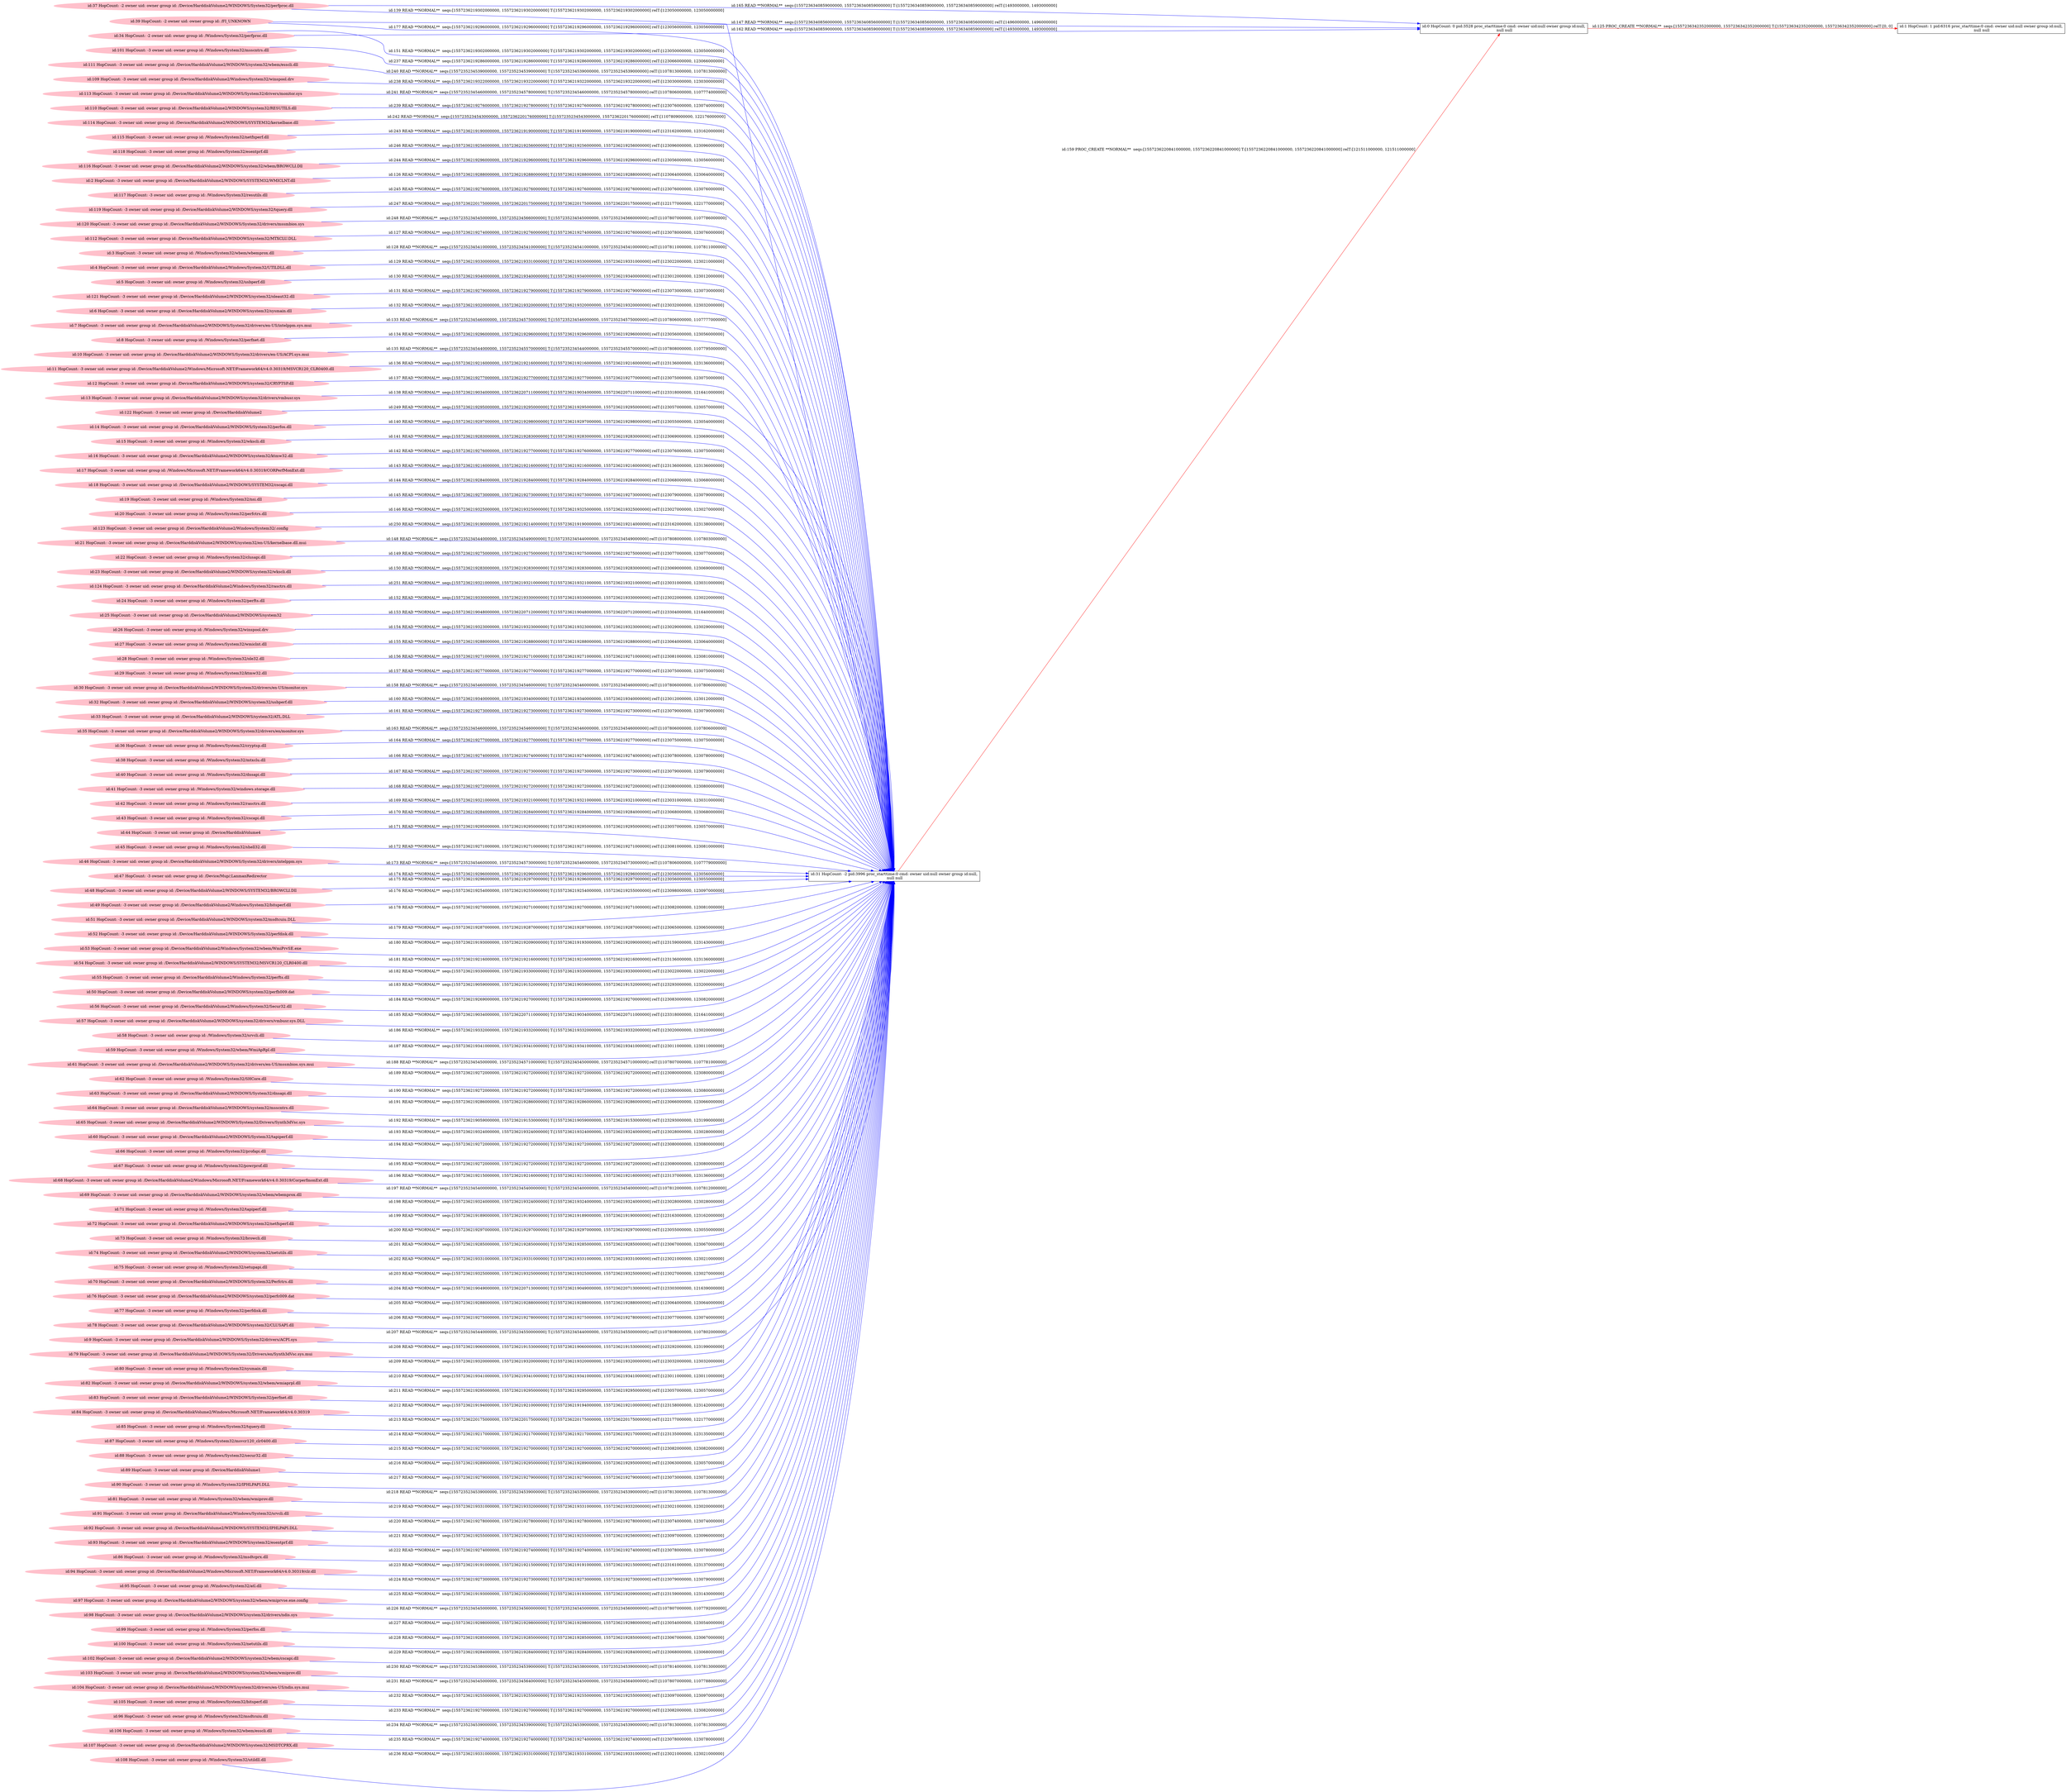 digraph  {
rankdir=LR
"0"[color=black,label="id:0 HopCount: 0 pid:3528 proc_starttime:0 cmd: owner uid:null owner group id:null,\n null null", shape=box,style=solid];
"1"[color=black,label="id:1 HopCount: 1 pid:6316 proc_starttime:0 cmd: owner uid:null owner group id:null,\n null null", shape=box,style=solid];
"0" -> "1" [id=125,__obj="PROC_CREATE"color=red,label="id:125 PROC_CREATE **NORMAL**  seqs:[1557236342352000000, 1557236342352000000] T:[1557236342352000000, 1557236342352000000] relT:[0, 0]",style=solid];
"2"[color=pink,label="id:2 HopCount: -3 owner uid: owner group id: /Device/HarddiskVolume2/WINDOWS/SYSTEM32/WMICLNT.dll ", shape=oval,style=filled];
"31"[color=black,label="id:31 HopCount: -2 pid:3996 proc_starttime:0 cmd: owner uid:null owner group id:null,\n null null", shape=box,style=solid];
"2" -> "31" [id=126,__obj="READ"color=blue,label="id:126 READ **NORMAL**  seqs:[1557236219288000000, 1557236219288000000] T:[1557236219288000000, 1557236219288000000] relT:[123064000000, 123064000000]",style=solid];
"112"[color=pink,label="id:112 HopCount: -3 owner uid: owner group id: /Device/HarddiskVolume2/WINDOWS/system32/MTXCLU.DLL ", shape=oval,style=filled];
"112" -> "31" [id=127,__obj="READ"color=blue,label="id:127 READ **NORMAL**  seqs:[1557236219274000000, 1557236219276000000] T:[1557236219274000000, 1557236219276000000] relT:[123078000000, 123076000000]",style=solid];
"3"[color=pink,label="id:3 HopCount: -3 owner uid: owner group id: /Windows/System32/wbem/wbemprox.dll ", shape=oval,style=filled];
"3" -> "31" [id=128,__obj="READ"color=blue,label="id:128 READ **NORMAL**  seqs:[1557235234541000000, 1557235234541000000] T:[1557235234541000000, 1557235234541000000] relT:[1107811000000, 1107811000000]",style=solid];
"4"[color=pink,label="id:4 HopCount: -3 owner uid: owner group id: /Device/HarddiskVolume2/Windows/System32/UTILDLL.dll ", shape=oval,style=filled];
"4" -> "31" [id=129,__obj="READ"color=blue,label="id:129 READ **NORMAL**  seqs:[1557236219330000000, 1557236219331000000] T:[1557236219330000000, 1557236219331000000] relT:[123022000000, 123021000000]",style=solid];
"5"[color=pink,label="id:5 HopCount: -3 owner uid: owner group id: /Windows/System32/usbperf.dll ", shape=oval,style=filled];
"5" -> "31" [id=130,__obj="READ"color=blue,label="id:130 READ **NORMAL**  seqs:[1557236219340000000, 1557236219340000000] T:[1557236219340000000, 1557236219340000000] relT:[123012000000, 123012000000]",style=solid];
"121"[color=pink,label="id:121 HopCount: -3 owner uid: owner group id: /Device/HarddiskVolume2/WINDOWS/system32/oleaut32.dll ", shape=oval,style=filled];
"121" -> "31" [id=131,__obj="READ"color=blue,label="id:131 READ **NORMAL**  seqs:[1557236219279000000, 1557236219279000000] T:[1557236219279000000, 1557236219279000000] relT:[123073000000, 123073000000]",style=solid];
"6"[color=pink,label="id:6 HopCount: -3 owner uid: owner group id: /Device/HarddiskVolume2/WINDOWS/system32/sysmain.dll ", shape=oval,style=filled];
"6" -> "31" [id=132,__obj="READ"color=blue,label="id:132 READ **NORMAL**  seqs:[1557236219320000000, 1557236219320000000] T:[1557236219320000000, 1557236219320000000] relT:[123032000000, 123032000000]",style=solid];
"7"[color=pink,label="id:7 HopCount: -3 owner uid: owner group id: /Device/HarddiskVolume2/WINDOWS/System32/drivers/en-US/intelppm.sys.mui ", shape=oval,style=filled];
"7" -> "31" [id=133,__obj="READ"color=blue,label="id:133 READ **NORMAL**  seqs:[1557235234546000000, 1557235234575000000] T:[1557235234546000000, 1557235234575000000] relT:[1107806000000, 1107777000000]",style=solid];
"8"[color=pink,label="id:8 HopCount: -3 owner uid: owner group id: /Windows/System32/perfnet.dll ", shape=oval,style=filled];
"8" -> "31" [id=134,__obj="READ"color=blue,label="id:134 READ **NORMAL**  seqs:[1557236219296000000, 1557236219296000000] T:[1557236219296000000, 1557236219296000000] relT:[123056000000, 123056000000]",style=solid];
"10"[color=pink,label="id:10 HopCount: -3 owner uid: owner group id: /Device/HarddiskVolume2/WINDOWS/System32/drivers/en-US/ACPI.sys.mui ", shape=oval,style=filled];
"10" -> "31" [id=135,__obj="READ"color=blue,label="id:135 READ **NORMAL**  seqs:[1557235234544000000, 1557235234557000000] T:[1557235234544000000, 1557235234557000000] relT:[1107808000000, 1107795000000]",style=solid];
"11"[color=pink,label="id:11 HopCount: -3 owner uid: owner group id: /Device/HarddiskVolume2/Windows/Microsoft.NET/Framework64/v4.0.30319/MSVCR120_CLR0400.dll ", shape=oval,style=filled];
"11" -> "31" [id=136,__obj="READ"color=blue,label="id:136 READ **NORMAL**  seqs:[1557236219216000000, 1557236219216000000] T:[1557236219216000000, 1557236219216000000] relT:[123136000000, 123136000000]",style=solid];
"12"[color=pink,label="id:12 HopCount: -3 owner uid: owner group id: /Device/HarddiskVolume2/WINDOWS/system32/CRYPTSP.dll ", shape=oval,style=filled];
"12" -> "31" [id=137,__obj="READ"color=blue,label="id:137 READ **NORMAL**  seqs:[1557236219277000000, 1557236219277000000] T:[1557236219277000000, 1557236219277000000] relT:[123075000000, 123075000000]",style=solid];
"13"[color=pink,label="id:13 HopCount: -3 owner uid: owner group id: /Device/HarddiskVolume2/WINDOWS/system32/drivers/vmbusr.sys ", shape=oval,style=filled];
"13" -> "31" [id=138,__obj="READ"color=blue,label="id:138 READ **NORMAL**  seqs:[1557236219034000000, 1557236220711000000] T:[1557236219034000000, 1557236220711000000] relT:[123318000000, 121641000000]",style=solid];
"37"[color=pink,label="id:37 HopCount: -2 owner uid: owner group id: /Device/HarddiskVolume2/WINDOWS/System32/perfproc.dll ", shape=oval,style=filled];
"37" -> "31" [id=139,__obj="READ"color=blue,label="id:139 READ **NORMAL**  seqs:[1557236219302000000, 1557236219302000000] T:[1557236219302000000, 1557236219302000000] relT:[123050000000, 123050000000]",style=solid];
"14"[color=pink,label="id:14 HopCount: -3 owner uid: owner group id: /Device/HarddiskVolume2/WINDOWS/System32/perfos.dll ", shape=oval,style=filled];
"14" -> "31" [id=140,__obj="READ"color=blue,label="id:140 READ **NORMAL**  seqs:[1557236219297000000, 1557236219298000000] T:[1557236219297000000, 1557236219298000000] relT:[123055000000, 123054000000]",style=solid];
"15"[color=pink,label="id:15 HopCount: -3 owner uid: owner group id: /Windows/System32/wkscli.dll ", shape=oval,style=filled];
"15" -> "31" [id=141,__obj="READ"color=blue,label="id:141 READ **NORMAL**  seqs:[1557236219283000000, 1557236219283000000] T:[1557236219283000000, 1557236219283000000] relT:[123069000000, 123069000000]",style=solid];
"16"[color=pink,label="id:16 HopCount: -3 owner uid: owner group id: /Device/HarddiskVolume2/WINDOWS/system32/ktmw32.dll ", shape=oval,style=filled];
"16" -> "31" [id=142,__obj="READ"color=blue,label="id:142 READ **NORMAL**  seqs:[1557236219276000000, 1557236219277000000] T:[1557236219276000000, 1557236219277000000] relT:[123076000000, 123075000000]",style=solid];
"17"[color=pink,label="id:17 HopCount: -3 owner uid: owner group id: /Windows/Microsoft.NET/Framework64/v4.0.30319/CORPerfMonExt.dll ", shape=oval,style=filled];
"17" -> "31" [id=143,__obj="READ"color=blue,label="id:143 READ **NORMAL**  seqs:[1557236219216000000, 1557236219216000000] T:[1557236219216000000, 1557236219216000000] relT:[123136000000, 123136000000]",style=solid];
"18"[color=pink,label="id:18 HopCount: -3 owner uid: owner group id: /Device/HarddiskVolume2/WINDOWS/SYSTEM32/cscapi.dll ", shape=oval,style=filled];
"18" -> "31" [id=144,__obj="READ"color=blue,label="id:144 READ **NORMAL**  seqs:[1557236219284000000, 1557236219284000000] T:[1557236219284000000, 1557236219284000000] relT:[123068000000, 123068000000]",style=solid];
"19"[color=pink,label="id:19 HopCount: -3 owner uid: owner group id: /Windows/System32/nsi.dll ", shape=oval,style=filled];
"19" -> "31" [id=145,__obj="READ"color=blue,label="id:145 READ **NORMAL**  seqs:[1557236219273000000, 1557236219273000000] T:[1557236219273000000, 1557236219273000000] relT:[123079000000, 123079000000]",style=solid];
"20"[color=pink,label="id:20 HopCount: -3 owner uid: owner group id: /Windows/System32/perfctrs.dll ", shape=oval,style=filled];
"20" -> "31" [id=146,__obj="READ"color=blue,label="id:146 READ **NORMAL**  seqs:[1557236219325000000, 1557236219325000000] T:[1557236219325000000, 1557236219325000000] relT:[123027000000, 123027000000]",style=solid];
"39"[color=pink,label="id:39 HopCount: -2 owner uid: owner group id: /FI_UNKNOWN ", shape=oval,style=filled];
"39" -> "0" [id=147,__obj="READ"color=blue,label="id:147 READ **NORMAL**  seqs:[1557236340856000000, 1557236340856000000] T:[1557236340856000000, 1557236340856000000] relT:[1496000000, 1496000000]",style=solid];
"21"[color=pink,label="id:21 HopCount: -3 owner uid: owner group id: /Device/HarddiskVolume2/WINDOWS/system32/en-US/kernelbase.dll.mui ", shape=oval,style=filled];
"21" -> "31" [id=148,__obj="READ"color=blue,label="id:148 READ **NORMAL**  seqs:[1557235234544000000, 1557235234549000000] T:[1557235234544000000, 1557235234549000000] relT:[1107808000000, 1107803000000]",style=solid];
"22"[color=pink,label="id:22 HopCount: -3 owner uid: owner group id: /Windows/System32/clusapi.dll ", shape=oval,style=filled];
"22" -> "31" [id=149,__obj="READ"color=blue,label="id:149 READ **NORMAL**  seqs:[1557236219275000000, 1557236219275000000] T:[1557236219275000000, 1557236219275000000] relT:[123077000000, 123077000000]",style=solid];
"23"[color=pink,label="id:23 HopCount: -3 owner uid: owner group id: /Device/HarddiskVolume2/WINDOWS/system32/wkscli.dll ", shape=oval,style=filled];
"23" -> "31" [id=150,__obj="READ"color=blue,label="id:150 READ **NORMAL**  seqs:[1557236219283000000, 1557236219283000000] T:[1557236219283000000, 1557236219283000000] relT:[123069000000, 123069000000]",style=solid];
"34"[color=pink,label="id:34 HopCount: -2 owner uid: owner group id: /Windows/System32/perfproc.dll ", shape=oval,style=filled];
"34" -> "31" [id=151,__obj="READ"color=blue,label="id:151 READ **NORMAL**  seqs:[1557236219302000000, 1557236219302000000] T:[1557236219302000000, 1557236219302000000] relT:[123050000000, 123050000000]",style=solid];
"24"[color=pink,label="id:24 HopCount: -3 owner uid: owner group id: /Windows/System32/perfts.dll ", shape=oval,style=filled];
"24" -> "31" [id=152,__obj="READ"color=blue,label="id:152 READ **NORMAL**  seqs:[1557236219330000000, 1557236219330000000] T:[1557236219330000000, 1557236219330000000] relT:[123022000000, 123022000000]",style=solid];
"25"[color=pink,label="id:25 HopCount: -3 owner uid: owner group id: /Device/HarddiskVolume2/WINDOWS/system32 ", shape=oval,style=filled];
"25" -> "31" [id=153,__obj="READ"color=blue,label="id:153 READ **NORMAL**  seqs:[1557236219048000000, 1557236220712000000] T:[1557236219048000000, 1557236220712000000] relT:[123304000000, 121640000000]",style=solid];
"26"[color=pink,label="id:26 HopCount: -3 owner uid: owner group id: /Windows/System32/winspool.drv ", shape=oval,style=filled];
"26" -> "31" [id=154,__obj="READ"color=blue,label="id:154 READ **NORMAL**  seqs:[1557236219323000000, 1557236219323000000] T:[1557236219323000000, 1557236219323000000] relT:[123029000000, 123029000000]",style=solid];
"27"[color=pink,label="id:27 HopCount: -3 owner uid: owner group id: /Windows/System32/wmiclnt.dll ", shape=oval,style=filled];
"27" -> "31" [id=155,__obj="READ"color=blue,label="id:155 READ **NORMAL**  seqs:[1557236219288000000, 1557236219288000000] T:[1557236219288000000, 1557236219288000000] relT:[123064000000, 123064000000]",style=solid];
"28"[color=pink,label="id:28 HopCount: -3 owner uid: owner group id: /Windows/System32/ole32.dll ", shape=oval,style=filled];
"28" -> "31" [id=156,__obj="READ"color=blue,label="id:156 READ **NORMAL**  seqs:[1557236219271000000, 1557236219271000000] T:[1557236219271000000, 1557236219271000000] relT:[123081000000, 123081000000]",style=solid];
"29"[color=pink,label="id:29 HopCount: -3 owner uid: owner group id: /Windows/System32/ktmw32.dll ", shape=oval,style=filled];
"29" -> "31" [id=157,__obj="READ"color=blue,label="id:157 READ **NORMAL**  seqs:[1557236219277000000, 1557236219277000000] T:[1557236219277000000, 1557236219277000000] relT:[123075000000, 123075000000]",style=solid];
"30"[color=pink,label="id:30 HopCount: -3 owner uid: owner group id: /Device/HarddiskVolume2/WINDOWS/System32/drivers/en-US/monitor.sys ", shape=oval,style=filled];
"30" -> "31" [id=158,__obj="READ"color=blue,label="id:158 READ **NORMAL**  seqs:[1557235234546000000, 1557235234546000000] T:[1557235234546000000, 1557235234546000000] relT:[1107806000000, 1107806000000]",style=solid];
"31" -> "0" [id=159,__obj="PROC_CREATE"color=red,label="id:159 PROC_CREATE **NORMAL**  seqs:[1557236220841000000, 1557236220841000000] T:[1557236220841000000, 1557236220841000000] relT:[121511000000, 121511000000]",style=solid];
"32"[color=pink,label="id:32 HopCount: -3 owner uid: owner group id: /Device/HarddiskVolume2/WINDOWS/system32/usbperf.dll ", shape=oval,style=filled];
"32" -> "31" [id=160,__obj="READ"color=blue,label="id:160 READ **NORMAL**  seqs:[1557236219340000000, 1557236219340000000] T:[1557236219340000000, 1557236219340000000] relT:[123012000000, 123012000000]",style=solid];
"33"[color=pink,label="id:33 HopCount: -3 owner uid: owner group id: /Device/HarddiskVolume2/WINDOWS/system32/ATL.DLL ", shape=oval,style=filled];
"33" -> "31" [id=161,__obj="READ"color=blue,label="id:161 READ **NORMAL**  seqs:[1557236219273000000, 1557236219273000000] T:[1557236219273000000, 1557236219273000000] relT:[123079000000, 123079000000]",style=solid];
"34" -> "0" [id=162,__obj="READ"color=blue,label="id:162 READ **NORMAL**  seqs:[1557236340859000000, 1557236340859000000] T:[1557236340859000000, 1557236340859000000] relT:[1493000000, 1493000000]",style=solid];
"35"[color=pink,label="id:35 HopCount: -3 owner uid: owner group id: /Device/HarddiskVolume2/WINDOWS/System32/drivers/en/monitor.sys ", shape=oval,style=filled];
"35" -> "31" [id=163,__obj="READ"color=blue,label="id:163 READ **NORMAL**  seqs:[1557235234546000000, 1557235234546000000] T:[1557235234546000000, 1557235234546000000] relT:[1107806000000, 1107806000000]",style=solid];
"36"[color=pink,label="id:36 HopCount: -3 owner uid: owner group id: /Windows/System32/cryptsp.dll ", shape=oval,style=filled];
"36" -> "31" [id=164,__obj="READ"color=blue,label="id:164 READ **NORMAL**  seqs:[1557236219277000000, 1557236219277000000] T:[1557236219277000000, 1557236219277000000] relT:[123075000000, 123075000000]",style=solid];
"37" -> "0" [id=165,__obj="READ"color=blue,label="id:165 READ **NORMAL**  seqs:[1557236340859000000, 1557236340859000000] T:[1557236340859000000, 1557236340859000000] relT:[1493000000, 1493000000]",style=solid];
"38"[color=pink,label="id:38 HopCount: -3 owner uid: owner group id: /Windows/System32/mtxclu.dll ", shape=oval,style=filled];
"38" -> "31" [id=166,__obj="READ"color=blue,label="id:166 READ **NORMAL**  seqs:[1557236219274000000, 1557236219274000000] T:[1557236219274000000, 1557236219274000000] relT:[123078000000, 123078000000]",style=solid];
"40"[color=pink,label="id:40 HopCount: -3 owner uid: owner group id: /Windows/System32/dnsapi.dll ", shape=oval,style=filled];
"40" -> "31" [id=167,__obj="READ"color=blue,label="id:167 READ **NORMAL**  seqs:[1557236219273000000, 1557236219273000000] T:[1557236219273000000, 1557236219273000000] relT:[123079000000, 123079000000]",style=solid];
"41"[color=pink,label="id:41 HopCount: -3 owner uid: owner group id: /Windows/System32/windows.storage.dll ", shape=oval,style=filled];
"41" -> "31" [id=168,__obj="READ"color=blue,label="id:168 READ **NORMAL**  seqs:[1557236219272000000, 1557236219272000000] T:[1557236219272000000, 1557236219272000000] relT:[123080000000, 123080000000]",style=solid];
"42"[color=pink,label="id:42 HopCount: -3 owner uid: owner group id: /Windows/System32/rasctrs.dll ", shape=oval,style=filled];
"42" -> "31" [id=169,__obj="READ"color=blue,label="id:169 READ **NORMAL**  seqs:[1557236219321000000, 1557236219321000000] T:[1557236219321000000, 1557236219321000000] relT:[123031000000, 123031000000]",style=solid];
"43"[color=pink,label="id:43 HopCount: -3 owner uid: owner group id: /Windows/System32/cscapi.dll ", shape=oval,style=filled];
"43" -> "31" [id=170,__obj="READ"color=blue,label="id:170 READ **NORMAL**  seqs:[1557236219284000000, 1557236219284000000] T:[1557236219284000000, 1557236219284000000] relT:[123068000000, 123068000000]",style=solid];
"44"[color=pink,label="id:44 HopCount: -3 owner uid: owner group id: /Device/HarddiskVolume4 ", shape=oval,style=filled];
"44" -> "31" [id=171,__obj="READ"color=blue,label="id:171 READ **NORMAL**  seqs:[1557236219295000000, 1557236219295000000] T:[1557236219295000000, 1557236219295000000] relT:[123057000000, 123057000000]",style=solid];
"45"[color=pink,label="id:45 HopCount: -3 owner uid: owner group id: /Windows/System32/shell32.dll ", shape=oval,style=filled];
"45" -> "31" [id=172,__obj="READ"color=blue,label="id:172 READ **NORMAL**  seqs:[1557236219271000000, 1557236219271000000] T:[1557236219271000000, 1557236219271000000] relT:[123081000000, 123081000000]",style=solid];
"46"[color=pink,label="id:46 HopCount: -3 owner uid: owner group id: /Device/HarddiskVolume2/WINDOWS/System32/drivers/intelppm.sys ", shape=oval,style=filled];
"46" -> "31" [id=173,__obj="READ"color=blue,label="id:173 READ **NORMAL**  seqs:[1557235234546000000, 1557235234573000000] T:[1557235234546000000, 1557235234573000000] relT:[1107806000000, 1107779000000]",style=solid];
"47"[color=pink,label="id:47 HopCount: -3 owner uid: owner group id: /Device/Mup/;LanmanRedirector ", shape=oval,style=filled];
"47" -> "31" [id=174,__obj="READ"color=blue,label="id:174 READ **NORMAL**  seqs:[1557236219296000000, 1557236219296000000] T:[1557236219296000000, 1557236219296000000] relT:[123056000000, 123056000000]",style=solid];
"48"[color=pink,label="id:48 HopCount: -3 owner uid: owner group id: /Device/HarddiskVolume2/WINDOWS/SYSTEM32/BROWCLI.Dll ", shape=oval,style=filled];
"48" -> "31" [id=175,__obj="READ"color=blue,label="id:175 READ **NORMAL**  seqs:[1557236219296000000, 1557236219297000000] T:[1557236219296000000, 1557236219297000000] relT:[123056000000, 123055000000]",style=solid];
"49"[color=pink,label="id:49 HopCount: -3 owner uid: owner group id: /Device/HarddiskVolume2/Windows/System32/bitsperf.dll ", shape=oval,style=filled];
"49" -> "31" [id=176,__obj="READ"color=blue,label="id:176 READ **NORMAL**  seqs:[1557236219254000000, 1557236219255000000] T:[1557236219254000000, 1557236219255000000] relT:[123098000000, 123097000000]",style=solid];
"39" -> "31" [id=177,__obj="READ"color=blue,label="id:177 READ **NORMAL**  seqs:[1557236219296000000, 1557236219296000000] T:[1557236219296000000, 1557236219296000000] relT:[123056000000, 123056000000]",style=solid];
"51"[color=pink,label="id:51 HopCount: -3 owner uid: owner group id: /Device/HarddiskVolume2/WINDOWS/system32/msdtcuiu.DLL ", shape=oval,style=filled];
"51" -> "31" [id=178,__obj="READ"color=blue,label="id:178 READ **NORMAL**  seqs:[1557236219270000000, 1557236219271000000] T:[1557236219270000000, 1557236219271000000] relT:[123082000000, 123081000000]",style=solid];
"52"[color=pink,label="id:52 HopCount: -3 owner uid: owner group id: /Device/HarddiskVolume2/WINDOWS/System32/perfdisk.dll ", shape=oval,style=filled];
"52" -> "31" [id=179,__obj="READ"color=blue,label="id:179 READ **NORMAL**  seqs:[1557236219287000000, 1557236219287000000] T:[1557236219287000000, 1557236219287000000] relT:[123065000000, 123065000000]",style=solid];
"53"[color=pink,label="id:53 HopCount: -3 owner uid: owner group id: /Device/HarddiskVolume2/Windows/System32/wbem/WmiPrvSE.exe ", shape=oval,style=filled];
"53" -> "31" [id=180,__obj="READ"color=blue,label="id:180 READ **NORMAL**  seqs:[1557236219193000000, 1557236219209000000] T:[1557236219193000000, 1557236219209000000] relT:[123159000000, 123143000000]",style=solid];
"54"[color=pink,label="id:54 HopCount: -3 owner uid: owner group id: /Device/HarddiskVolume2/WINDOWS/SYSTEM32/MSVCR120_CLR0400.dll ", shape=oval,style=filled];
"54" -> "31" [id=181,__obj="READ"color=blue,label="id:181 READ **NORMAL**  seqs:[1557236219216000000, 1557236219216000000] T:[1557236219216000000, 1557236219216000000] relT:[123136000000, 123136000000]",style=solid];
"55"[color=pink,label="id:55 HopCount: -3 owner uid: owner group id: /Device/HarddiskVolume2/Windows/System32/perfts.dll ", shape=oval,style=filled];
"55" -> "31" [id=182,__obj="READ"color=blue,label="id:182 READ **NORMAL**  seqs:[1557236219330000000, 1557236219330000000] T:[1557236219330000000, 1557236219330000000] relT:[123022000000, 123022000000]",style=solid];
"50"[color=pink,label="id:50 HopCount: -3 owner uid: owner group id: /Device/HarddiskVolume2/WINDOWS/system32/perfh009.dat ", shape=oval,style=filled];
"50" -> "31" [id=183,__obj="READ"color=blue,label="id:183 READ **NORMAL**  seqs:[1557236219059000000, 1557236219152000000] T:[1557236219059000000, 1557236219152000000] relT:[123293000000, 123200000000]",style=solid];
"56"[color=pink,label="id:56 HopCount: -3 owner uid: owner group id: /Device/HarddiskVolume2/Windows/System32/Secur32.dll ", shape=oval,style=filled];
"56" -> "31" [id=184,__obj="READ"color=blue,label="id:184 READ **NORMAL**  seqs:[1557236219269000000, 1557236219270000000] T:[1557236219269000000, 1557236219270000000] relT:[123083000000, 123082000000]",style=solid];
"57"[color=pink,label="id:57 HopCount: -3 owner uid: owner group id: /Device/HarddiskVolume2/WINDOWS/system32/drivers/vmbusr.sys.DLL ", shape=oval,style=filled];
"57" -> "31" [id=185,__obj="READ"color=blue,label="id:185 READ **NORMAL**  seqs:[1557236219034000000, 1557236220711000000] T:[1557236219034000000, 1557236220711000000] relT:[123318000000, 121641000000]",style=solid];
"58"[color=pink,label="id:58 HopCount: -3 owner uid: owner group id: /Windows/System32/srvcli.dll ", shape=oval,style=filled];
"58" -> "31" [id=186,__obj="READ"color=blue,label="id:186 READ **NORMAL**  seqs:[1557236219332000000, 1557236219332000000] T:[1557236219332000000, 1557236219332000000] relT:[123020000000, 123020000000]",style=solid];
"59"[color=pink,label="id:59 HopCount: -3 owner uid: owner group id: /Windows/System32/wbem/WmiApRpl.dll ", shape=oval,style=filled];
"59" -> "31" [id=187,__obj="READ"color=blue,label="id:187 READ **NORMAL**  seqs:[1557236219341000000, 1557236219341000000] T:[1557236219341000000, 1557236219341000000] relT:[123011000000, 123011000000]",style=solid];
"61"[color=pink,label="id:61 HopCount: -3 owner uid: owner group id: /Device/HarddiskVolume2/WINDOWS/System32/drivers/en-US/mssmbios.sys.mui ", shape=oval,style=filled];
"61" -> "31" [id=188,__obj="READ"color=blue,label="id:188 READ **NORMAL**  seqs:[1557235234545000000, 1557235234571000000] T:[1557235234545000000, 1557235234571000000] relT:[1107807000000, 1107781000000]",style=solid];
"62"[color=pink,label="id:62 HopCount: -3 owner uid: owner group id: /Windows/System32/SHCore.dll ", shape=oval,style=filled];
"62" -> "31" [id=189,__obj="READ"color=blue,label="id:189 READ **NORMAL**  seqs:[1557236219272000000, 1557236219272000000] T:[1557236219272000000, 1557236219272000000] relT:[123080000000, 123080000000]",style=solid];
"63"[color=pink,label="id:63 HopCount: -3 owner uid: owner group id: /Device/HarddiskVolume2/WINDOWS/System32/dnsapi.dll ", shape=oval,style=filled];
"63" -> "31" [id=190,__obj="READ"color=blue,label="id:190 READ **NORMAL**  seqs:[1557236219272000000, 1557236219272000000] T:[1557236219272000000, 1557236219272000000] relT:[123080000000, 123080000000]",style=solid];
"64"[color=pink,label="id:64 HopCount: -3 owner uid: owner group id: /Device/HarddiskVolume2/WINDOWS/system32/msscntrs.dll ", shape=oval,style=filled];
"64" -> "31" [id=191,__obj="READ"color=blue,label="id:191 READ **NORMAL**  seqs:[1557236219286000000, 1557236219286000000] T:[1557236219286000000, 1557236219286000000] relT:[123066000000, 123066000000]",style=solid];
"65"[color=pink,label="id:65 HopCount: -3 owner uid: owner group id: /Device/HarddiskVolume2/WINDOWS/System32/Drivers/Synth3dVsc.sys ", shape=oval,style=filled];
"65" -> "31" [id=192,__obj="READ"color=blue,label="id:192 READ **NORMAL**  seqs:[1557236219059000000, 1557236219153000000] T:[1557236219059000000, 1557236219153000000] relT:[123293000000, 123199000000]",style=solid];
"60"[color=pink,label="id:60 HopCount: -3 owner uid: owner group id: /Device/HarddiskVolume2/WINDOWS/System32/tapiperf.dll ", shape=oval,style=filled];
"60" -> "31" [id=193,__obj="READ"color=blue,label="id:193 READ **NORMAL**  seqs:[1557236219324000000, 1557236219324000000] T:[1557236219324000000, 1557236219324000000] relT:[123028000000, 123028000000]",style=solid];
"66"[color=pink,label="id:66 HopCount: -3 owner uid: owner group id: /Windows/System32/profapi.dll ", shape=oval,style=filled];
"66" -> "31" [id=194,__obj="READ"color=blue,label="id:194 READ **NORMAL**  seqs:[1557236219272000000, 1557236219272000000] T:[1557236219272000000, 1557236219272000000] relT:[123080000000, 123080000000]",style=solid];
"67"[color=pink,label="id:67 HopCount: -3 owner uid: owner group id: /Windows/System32/powrprof.dll ", shape=oval,style=filled];
"67" -> "31" [id=195,__obj="READ"color=blue,label="id:195 READ **NORMAL**  seqs:[1557236219272000000, 1557236219272000000] T:[1557236219272000000, 1557236219272000000] relT:[123080000000, 123080000000]",style=solid];
"68"[color=pink,label="id:68 HopCount: -3 owner uid: owner group id: /Device/HarddiskVolume2/Windows/Microsoft.NET/Framework64/v4.0.30319/CorperfmonExt.dll ", shape=oval,style=filled];
"68" -> "31" [id=196,__obj="READ"color=blue,label="id:196 READ **NORMAL**  seqs:[1557236219215000000, 1557236219216000000] T:[1557236219215000000, 1557236219216000000] relT:[123137000000, 123136000000]",style=solid];
"69"[color=pink,label="id:69 HopCount: -3 owner uid: owner group id: /Device/HarddiskVolume2/WINDOWS/system32/wbem/wbemprox.dll ", shape=oval,style=filled];
"69" -> "31" [id=197,__obj="READ"color=blue,label="id:197 READ **NORMAL**  seqs:[1557235234540000000, 1557235234540000000] T:[1557235234540000000, 1557235234540000000] relT:[1107812000000, 1107812000000]",style=solid];
"71"[color=pink,label="id:71 HopCount: -3 owner uid: owner group id: /Windows/System32/tapiperf.dll ", shape=oval,style=filled];
"71" -> "31" [id=198,__obj="READ"color=blue,label="id:198 READ **NORMAL**  seqs:[1557236219324000000, 1557236219324000000] T:[1557236219324000000, 1557236219324000000] relT:[123028000000, 123028000000]",style=solid];
"72"[color=pink,label="id:72 HopCount: -3 owner uid: owner group id: /Device/HarddiskVolume2/WINDOWS/system32/netfxperf.dll ", shape=oval,style=filled];
"72" -> "31" [id=199,__obj="READ"color=blue,label="id:199 READ **NORMAL**  seqs:[1557236219189000000, 1557236219190000000] T:[1557236219189000000, 1557236219190000000] relT:[123163000000, 123162000000]",style=solid];
"73"[color=pink,label="id:73 HopCount: -3 owner uid: owner group id: /Windows/System32/browcli.dll ", shape=oval,style=filled];
"73" -> "31" [id=200,__obj="READ"color=blue,label="id:200 READ **NORMAL**  seqs:[1557236219297000000, 1557236219297000000] T:[1557236219297000000, 1557236219297000000] relT:[123055000000, 123055000000]",style=solid];
"74"[color=pink,label="id:74 HopCount: -3 owner uid: owner group id: /Device/HarddiskVolume2/WINDOWS/system32/netutils.dll ", shape=oval,style=filled];
"74" -> "31" [id=201,__obj="READ"color=blue,label="id:201 READ **NORMAL**  seqs:[1557236219285000000, 1557236219285000000] T:[1557236219285000000, 1557236219285000000] relT:[123067000000, 123067000000]",style=solid];
"75"[color=pink,label="id:75 HopCount: -3 owner uid: owner group id: /Windows/System32/setupapi.dll ", shape=oval,style=filled];
"75" -> "31" [id=202,__obj="READ"color=blue,label="id:202 READ **NORMAL**  seqs:[1557236219331000000, 1557236219331000000] T:[1557236219331000000, 1557236219331000000] relT:[123021000000, 123021000000]",style=solid];
"70"[color=pink,label="id:70 HopCount: -3 owner uid: owner group id: /Device/HarddiskVolume2/WINDOWS/System32/Perfctrs.dll ", shape=oval,style=filled];
"70" -> "31" [id=203,__obj="READ"color=blue,label="id:203 READ **NORMAL**  seqs:[1557236219325000000, 1557236219325000000] T:[1557236219325000000, 1557236219325000000] relT:[123027000000, 123027000000]",style=solid];
"76"[color=pink,label="id:76 HopCount: -3 owner uid: owner group id: /Device/HarddiskVolume2/WINDOWS/system32/perfc009.dat ", shape=oval,style=filled];
"76" -> "31" [id=204,__obj="READ"color=blue,label="id:204 READ **NORMAL**  seqs:[1557236219049000000, 1557236220713000000] T:[1557236219049000000, 1557236220713000000] relT:[123303000000, 121639000000]",style=solid];
"77"[color=pink,label="id:77 HopCount: -3 owner uid: owner group id: /Windows/System32/perfdisk.dll ", shape=oval,style=filled];
"77" -> "31" [id=205,__obj="READ"color=blue,label="id:205 READ **NORMAL**  seqs:[1557236219288000000, 1557236219288000000] T:[1557236219288000000, 1557236219288000000] relT:[123064000000, 123064000000]",style=solid];
"78"[color=pink,label="id:78 HopCount: -3 owner uid: owner group id: /Device/HarddiskVolume2/WINDOWS/system32/CLUSAPI.dll ", shape=oval,style=filled];
"78" -> "31" [id=206,__obj="READ"color=blue,label="id:206 READ **NORMAL**  seqs:[1557236219275000000, 1557236219278000000] T:[1557236219275000000, 1557236219278000000] relT:[123077000000, 123074000000]",style=solid];
"9"[color=pink,label="id:9 HopCount: -3 owner uid: owner group id: /Device/HarddiskVolume2/WINDOWS/System32/drivers/ACPI.sys ", shape=oval,style=filled];
"9" -> "31" [id=207,__obj="READ"color=blue,label="id:207 READ **NORMAL**  seqs:[1557235234544000000, 1557235234550000000] T:[1557235234544000000, 1557235234550000000] relT:[1107808000000, 1107802000000]",style=solid];
"79"[color=pink,label="id:79 HopCount: -3 owner uid: owner group id: /Device/HarddiskVolume2/WINDOWS/System32/Drivers/en/Synth3dVsc.sys.mui ", shape=oval,style=filled];
"79" -> "31" [id=208,__obj="READ"color=blue,label="id:208 READ **NORMAL**  seqs:[1557236219060000000, 1557236219153000000] T:[1557236219060000000, 1557236219153000000] relT:[123292000000, 123199000000]",style=solid];
"80"[color=pink,label="id:80 HopCount: -3 owner uid: owner group id: /Windows/System32/sysmain.dll ", shape=oval,style=filled];
"80" -> "31" [id=209,__obj="READ"color=blue,label="id:209 READ **NORMAL**  seqs:[1557236219320000000, 1557236219320000000] T:[1557236219320000000, 1557236219320000000] relT:[123032000000, 123032000000]",style=solid];
"82"[color=pink,label="id:82 HopCount: -3 owner uid: owner group id: /Device/HarddiskVolume2/WINDOWS/system32/wbem/wmiaprpl.dll ", shape=oval,style=filled];
"82" -> "31" [id=210,__obj="READ"color=blue,label="id:210 READ **NORMAL**  seqs:[1557236219341000000, 1557236219341000000] T:[1557236219341000000, 1557236219341000000] relT:[123011000000, 123011000000]",style=solid];
"83"[color=pink,label="id:83 HopCount: -3 owner uid: owner group id: /Device/HarddiskVolume2/WINDOWS/System32/perfnet.dll ", shape=oval,style=filled];
"83" -> "31" [id=211,__obj="READ"color=blue,label="id:211 READ **NORMAL**  seqs:[1557236219295000000, 1557236219295000000] T:[1557236219295000000, 1557236219295000000] relT:[123057000000, 123057000000]",style=solid];
"84"[color=pink,label="id:84 HopCount: -3 owner uid: owner group id: /Device/HarddiskVolume2/Windows/Microsoft.NET/Framework64/v4.0.30319 ", shape=oval,style=filled];
"84" -> "31" [id=212,__obj="READ"color=blue,label="id:212 READ **NORMAL**  seqs:[1557236219194000000, 1557236219210000000] T:[1557236219194000000, 1557236219210000000] relT:[123158000000, 123142000000]",style=solid];
"85"[color=pink,label="id:85 HopCount: -3 owner uid: owner group id: /Windows/System32/tquery.dll ", shape=oval,style=filled];
"85" -> "31" [id=213,__obj="READ"color=blue,label="id:213 READ **NORMAL**  seqs:[1557236220175000000, 1557236220175000000] T:[1557236220175000000, 1557236220175000000] relT:[122177000000, 122177000000]",style=solid];
"87"[color=pink,label="id:87 HopCount: -3 owner uid: owner group id: /Windows/System32/msvcr120_clr0400.dll ", shape=oval,style=filled];
"87" -> "31" [id=214,__obj="READ"color=blue,label="id:214 READ **NORMAL**  seqs:[1557236219217000000, 1557236219217000000] T:[1557236219217000000, 1557236219217000000] relT:[123135000000, 123135000000]",style=solid];
"88"[color=pink,label="id:88 HopCount: -3 owner uid: owner group id: /Windows/System32/secur32.dll ", shape=oval,style=filled];
"88" -> "31" [id=215,__obj="READ"color=blue,label="id:215 READ **NORMAL**  seqs:[1557236219270000000, 1557236219270000000] T:[1557236219270000000, 1557236219270000000] relT:[123082000000, 123082000000]",style=solid];
"89"[color=pink,label="id:89 HopCount: -3 owner uid: owner group id: /Device/HarddiskVolume1 ", shape=oval,style=filled];
"89" -> "31" [id=216,__obj="READ"color=blue,label="id:216 READ **NORMAL**  seqs:[1557236219289000000, 1557236219295000000] T:[1557236219289000000, 1557236219295000000] relT:[123063000000, 123057000000]",style=solid];
"90"[color=pink,label="id:90 HopCount: -3 owner uid: owner group id: /Windows/System32/IPHLPAPI.DLL ", shape=oval,style=filled];
"90" -> "31" [id=217,__obj="READ"color=blue,label="id:217 READ **NORMAL**  seqs:[1557236219279000000, 1557236219279000000] T:[1557236219279000000, 1557236219279000000] relT:[123073000000, 123073000000]",style=solid];
"81"[color=pink,label="id:81 HopCount: -3 owner uid: owner group id: /Windows/System32/wbem/wmiprov.dll ", shape=oval,style=filled];
"81" -> "31" [id=218,__obj="READ"color=blue,label="id:218 READ **NORMAL**  seqs:[1557235234539000000, 1557235234539000000] T:[1557235234539000000, 1557235234539000000] relT:[1107813000000, 1107813000000]",style=solid];
"91"[color=pink,label="id:91 HopCount: -3 owner uid: owner group id: /Device/HarddiskVolume2/Windows/System32/srvcli.dll ", shape=oval,style=filled];
"91" -> "31" [id=219,__obj="READ"color=blue,label="id:219 READ **NORMAL**  seqs:[1557236219331000000, 1557236219332000000] T:[1557236219331000000, 1557236219332000000] relT:[123021000000, 123020000000]",style=solid];
"92"[color=pink,label="id:92 HopCount: -3 owner uid: owner group id: /Device/HarddiskVolume2/WINDOWS/SYSTEM32/IPHLPAPI.DLL ", shape=oval,style=filled];
"92" -> "31" [id=220,__obj="READ"color=blue,label="id:220 READ **NORMAL**  seqs:[1557236219278000000, 1557236219278000000] T:[1557236219278000000, 1557236219278000000] relT:[123074000000, 123074000000]",style=solid];
"93"[color=pink,label="id:93 HopCount: -3 owner uid: owner group id: /Device/HarddiskVolume2/WINDOWS/system32/esentprf.dll ", shape=oval,style=filled];
"93" -> "31" [id=221,__obj="READ"color=blue,label="id:221 READ **NORMAL**  seqs:[1557236219255000000, 1557236219256000000] T:[1557236219255000000, 1557236219256000000] relT:[123097000000, 123096000000]",style=solid];
"86"[color=pink,label="id:86 HopCount: -3 owner uid: owner group id: /Windows/System32/msdtcprx.dll ", shape=oval,style=filled];
"86" -> "31" [id=222,__obj="READ"color=blue,label="id:222 READ **NORMAL**  seqs:[1557236219274000000, 1557236219274000000] T:[1557236219274000000, 1557236219274000000] relT:[123078000000, 123078000000]",style=solid];
"94"[color=pink,label="id:94 HopCount: -3 owner uid: owner group id: /Device/HarddiskVolume2/Windows/Microsoft.NET/Framework64/v4.0.30319/clr.dll ", shape=oval,style=filled];
"94" -> "31" [id=223,__obj="READ"color=blue,label="id:223 READ **NORMAL**  seqs:[1557236219191000000, 1557236219215000000] T:[1557236219191000000, 1557236219215000000] relT:[123161000000, 123137000000]",style=solid];
"95"[color=pink,label="id:95 HopCount: -3 owner uid: owner group id: /Windows/System32/atl.dll ", shape=oval,style=filled];
"95" -> "31" [id=224,__obj="READ"color=blue,label="id:224 READ **NORMAL**  seqs:[1557236219273000000, 1557236219273000000] T:[1557236219273000000, 1557236219273000000] relT:[123079000000, 123079000000]",style=solid];
"97"[color=pink,label="id:97 HopCount: -3 owner uid: owner group id: /Device/HarddiskVolume2/WINDOWS/system32/wbem/wmiprvse.exe.config ", shape=oval,style=filled];
"97" -> "31" [id=225,__obj="READ"color=blue,label="id:225 READ **NORMAL**  seqs:[1557236219193000000, 1557236219209000000] T:[1557236219193000000, 1557236219209000000] relT:[123159000000, 123143000000]",style=solid];
"98"[color=pink,label="id:98 HopCount: -3 owner uid: owner group id: /Device/HarddiskVolume2/WINDOWS/system32/drivers/ndis.sys ", shape=oval,style=filled];
"98" -> "31" [id=226,__obj="READ"color=blue,label="id:226 READ **NORMAL**  seqs:[1557235234545000000, 1557235234560000000] T:[1557235234545000000, 1557235234560000000] relT:[1107807000000, 1107792000000]",style=solid];
"99"[color=pink,label="id:99 HopCount: -3 owner uid: owner group id: /Windows/System32/perfos.dll ", shape=oval,style=filled];
"99" -> "31" [id=227,__obj="READ"color=blue,label="id:227 READ **NORMAL**  seqs:[1557236219298000000, 1557236219298000000] T:[1557236219298000000, 1557236219298000000] relT:[123054000000, 123054000000]",style=solid];
"100"[color=pink,label="id:100 HopCount: -3 owner uid: owner group id: /Windows/System32/netutils.dll ", shape=oval,style=filled];
"100" -> "31" [id=228,__obj="READ"color=blue,label="id:228 READ **NORMAL**  seqs:[1557236219285000000, 1557236219285000000] T:[1557236219285000000, 1557236219285000000] relT:[123067000000, 123067000000]",style=solid];
"102"[color=pink,label="id:102 HopCount: -3 owner uid: owner group id: /Device/HarddiskVolume2/WINDOWS/system32/wbem/cscapi.dll ", shape=oval,style=filled];
"102" -> "31" [id=229,__obj="READ"color=blue,label="id:229 READ **NORMAL**  seqs:[1557236219284000000, 1557236219284000000] T:[1557236219284000000, 1557236219284000000] relT:[123068000000, 123068000000]",style=solid];
"103"[color=pink,label="id:103 HopCount: -3 owner uid: owner group id: /Device/HarddiskVolume2/WINDOWS/system32/wbem/wmiprov.dll ", shape=oval,style=filled];
"103" -> "31" [id=230,__obj="READ"color=blue,label="id:230 READ **NORMAL**  seqs:[1557235234538000000, 1557235234539000000] T:[1557235234538000000, 1557235234539000000] relT:[1107814000000, 1107813000000]",style=solid];
"104"[color=pink,label="id:104 HopCount: -3 owner uid: owner group id: /Device/HarddiskVolume2/WINDOWS/system32/drivers/en-US/ndis.sys.mui ", shape=oval,style=filled];
"104" -> "31" [id=231,__obj="READ"color=blue,label="id:231 READ **NORMAL**  seqs:[1557235234545000000, 1557235234564000000] T:[1557235234545000000, 1557235234564000000] relT:[1107807000000, 1107788000000]",style=solid];
"105"[color=pink,label="id:105 HopCount: -3 owner uid: owner group id: /Windows/System32/bitsperf.dll ", shape=oval,style=filled];
"105" -> "31" [id=232,__obj="READ"color=blue,label="id:232 READ **NORMAL**  seqs:[1557236219255000000, 1557236219255000000] T:[1557236219255000000, 1557236219255000000] relT:[123097000000, 123097000000]",style=solid];
"96"[color=pink,label="id:96 HopCount: -3 owner uid: owner group id: /Windows/System32/msdtcuiu.dll ", shape=oval,style=filled];
"96" -> "31" [id=233,__obj="READ"color=blue,label="id:233 READ **NORMAL**  seqs:[1557236219270000000, 1557236219270000000] T:[1557236219270000000, 1557236219270000000] relT:[123082000000, 123082000000]",style=solid];
"106"[color=pink,label="id:106 HopCount: -3 owner uid: owner group id: /Windows/System32/wbem/esscli.dll ", shape=oval,style=filled];
"106" -> "31" [id=234,__obj="READ"color=blue,label="id:234 READ **NORMAL**  seqs:[1557235234539000000, 1557235234539000000] T:[1557235234539000000, 1557235234539000000] relT:[1107813000000, 1107813000000]",style=solid];
"107"[color=pink,label="id:107 HopCount: -3 owner uid: owner group id: /Device/HarddiskVolume2/WINDOWS/system32/MSDTCPRX.dll ", shape=oval,style=filled];
"107" -> "31" [id=235,__obj="READ"color=blue,label="id:235 READ **NORMAL**  seqs:[1557236219274000000, 1557236219274000000] T:[1557236219274000000, 1557236219274000000] relT:[123078000000, 123078000000]",style=solid];
"108"[color=pink,label="id:108 HopCount: -3 owner uid: owner group id: /Windows/System32/utildll.dll ", shape=oval,style=filled];
"108" -> "31" [id=236,__obj="READ"color=blue,label="id:236 READ **NORMAL**  seqs:[1557236219331000000, 1557236219331000000] T:[1557236219331000000, 1557236219331000000] relT:[123021000000, 123021000000]",style=solid];
"101"[color=pink,label="id:101 HopCount: -3 owner uid: owner group id: /Windows/System32/msscntrs.dll ", shape=oval,style=filled];
"101" -> "31" [id=237,__obj="READ"color=blue,label="id:237 READ **NORMAL**  seqs:[1557236219286000000, 1557236219286000000] T:[1557236219286000000, 1557236219286000000] relT:[123066000000, 123066000000]",style=solid];
"109"[color=pink,label="id:109 HopCount: -3 owner uid: owner group id: /Device/HarddiskVolume2/Windows/System32/winspool.drv ", shape=oval,style=filled];
"109" -> "31" [id=238,__obj="READ"color=blue,label="id:238 READ **NORMAL**  seqs:[1557236219322000000, 1557236219322000000] T:[1557236219322000000, 1557236219322000000] relT:[123030000000, 123030000000]",style=solid];
"110"[color=pink,label="id:110 HopCount: -3 owner uid: owner group id: /Device/HarddiskVolume2/WINDOWS/system32/RESUTILS.dll ", shape=oval,style=filled];
"110" -> "31" [id=239,__obj="READ"color=blue,label="id:239 READ **NORMAL**  seqs:[1557236219276000000, 1557236219278000000] T:[1557236219276000000, 1557236219278000000] relT:[123076000000, 123074000000]",style=solid];
"111"[color=pink,label="id:111 HopCount: -3 owner uid: owner group id: /Device/HarddiskVolume2/WINDOWS/system32/wbem/esscli.dll ", shape=oval,style=filled];
"111" -> "31" [id=240,__obj="READ"color=blue,label="id:240 READ **NORMAL**  seqs:[1557235234539000000, 1557235234539000000] T:[1557235234539000000, 1557235234539000000] relT:[1107813000000, 1107813000000]",style=solid];
"113"[color=pink,label="id:113 HopCount: -3 owner uid: owner group id: /Device/HarddiskVolume2/WINDOWS/System32/drivers/monitor.sys ", shape=oval,style=filled];
"113" -> "31" [id=241,__obj="READ"color=blue,label="id:241 READ **NORMAL**  seqs:[1557235234546000000, 1557235234578000000] T:[1557235234546000000, 1557235234578000000] relT:[1107806000000, 1107774000000]",style=solid];
"114"[color=pink,label="id:114 HopCount: -3 owner uid: owner group id: /Device/HarddiskVolume2/WINDOWS/SYSTEM32/kernelbase.dll ", shape=oval,style=filled];
"114" -> "31" [id=242,__obj="READ"color=blue,label="id:242 READ **NORMAL**  seqs:[1557235234543000000, 1557236220176000000] T:[1557235234543000000, 1557236220176000000] relT:[1107809000000, 122176000000]",style=solid];
"115"[color=pink,label="id:115 HopCount: -3 owner uid: owner group id: /Windows/System32/netfxperf.dll ", shape=oval,style=filled];
"115" -> "31" [id=243,__obj="READ"color=blue,label="id:243 READ **NORMAL**  seqs:[1557236219190000000, 1557236219190000000] T:[1557236219190000000, 1557236219190000000] relT:[123162000000, 123162000000]",style=solid];
"116"[color=pink,label="id:116 HopCount: -3 owner uid: owner group id: /Device/HarddiskVolume2/WINDOWS/system32/wbem/BROWCLI.Dll ", shape=oval,style=filled];
"116" -> "31" [id=244,__obj="READ"color=blue,label="id:244 READ **NORMAL**  seqs:[1557236219296000000, 1557236219296000000] T:[1557236219296000000, 1557236219296000000] relT:[123056000000, 123056000000]",style=solid];
"117"[color=pink,label="id:117 HopCount: -3 owner uid: owner group id: /Windows/System32/resutils.dll ", shape=oval,style=filled];
"117" -> "31" [id=245,__obj="READ"color=blue,label="id:245 READ **NORMAL**  seqs:[1557236219276000000, 1557236219276000000] T:[1557236219276000000, 1557236219276000000] relT:[123076000000, 123076000000]",style=solid];
"118"[color=pink,label="id:118 HopCount: -3 owner uid: owner group id: /Windows/System32/esentprf.dll ", shape=oval,style=filled];
"118" -> "31" [id=246,__obj="READ"color=blue,label="id:246 READ **NORMAL**  seqs:[1557236219256000000, 1557236219256000000] T:[1557236219256000000, 1557236219256000000] relT:[123096000000, 123096000000]",style=solid];
"119"[color=pink,label="id:119 HopCount: -3 owner uid: owner group id: /Device/HarddiskVolume2/WINDOWS/system32/tquery.dll ", shape=oval,style=filled];
"119" -> "31" [id=247,__obj="READ"color=blue,label="id:247 READ **NORMAL**  seqs:[1557236220175000000, 1557236220175000000] T:[1557236220175000000, 1557236220175000000] relT:[122177000000, 122177000000]",style=solid];
"120"[color=pink,label="id:120 HopCount: -3 owner uid: owner group id: /Device/HarddiskVolume2/WINDOWS/System32/drivers/mssmbios.sys ", shape=oval,style=filled];
"120" -> "31" [id=248,__obj="READ"color=blue,label="id:248 READ **NORMAL**  seqs:[1557235234545000000, 1557235234566000000] T:[1557235234545000000, 1557235234566000000] relT:[1107807000000, 1107786000000]",style=solid];
"122"[color=pink,label="id:122 HopCount: -3 owner uid: owner group id: /Device/HarddiskVolume2 ", shape=oval,style=filled];
"122" -> "31" [id=249,__obj="READ"color=blue,label="id:249 READ **NORMAL**  seqs:[1557236219295000000, 1557236219295000000] T:[1557236219295000000, 1557236219295000000] relT:[123057000000, 123057000000]",style=solid];
"123"[color=pink,label="id:123 HopCount: -3 owner uid: owner group id: /Device/HarddiskVolume2/Windows/System32/.config ", shape=oval,style=filled];
"123" -> "31" [id=250,__obj="READ"color=blue,label="id:250 READ **NORMAL**  seqs:[1557236219190000000, 1557236219214000000] T:[1557236219190000000, 1557236219214000000] relT:[123162000000, 123138000000]",style=solid];
"124"[color=pink,label="id:124 HopCount: -3 owner uid: owner group id: /Device/HarddiskVolume2/Windows/System32/rasctrs.dll ", shape=oval,style=filled];
"124" -> "31" [id=251,__obj="READ"color=blue,label="id:251 READ **NORMAL**  seqs:[1557236219321000000, 1557236219321000000] T:[1557236219321000000, 1557236219321000000] relT:[123031000000, 123031000000]",style=solid];
}